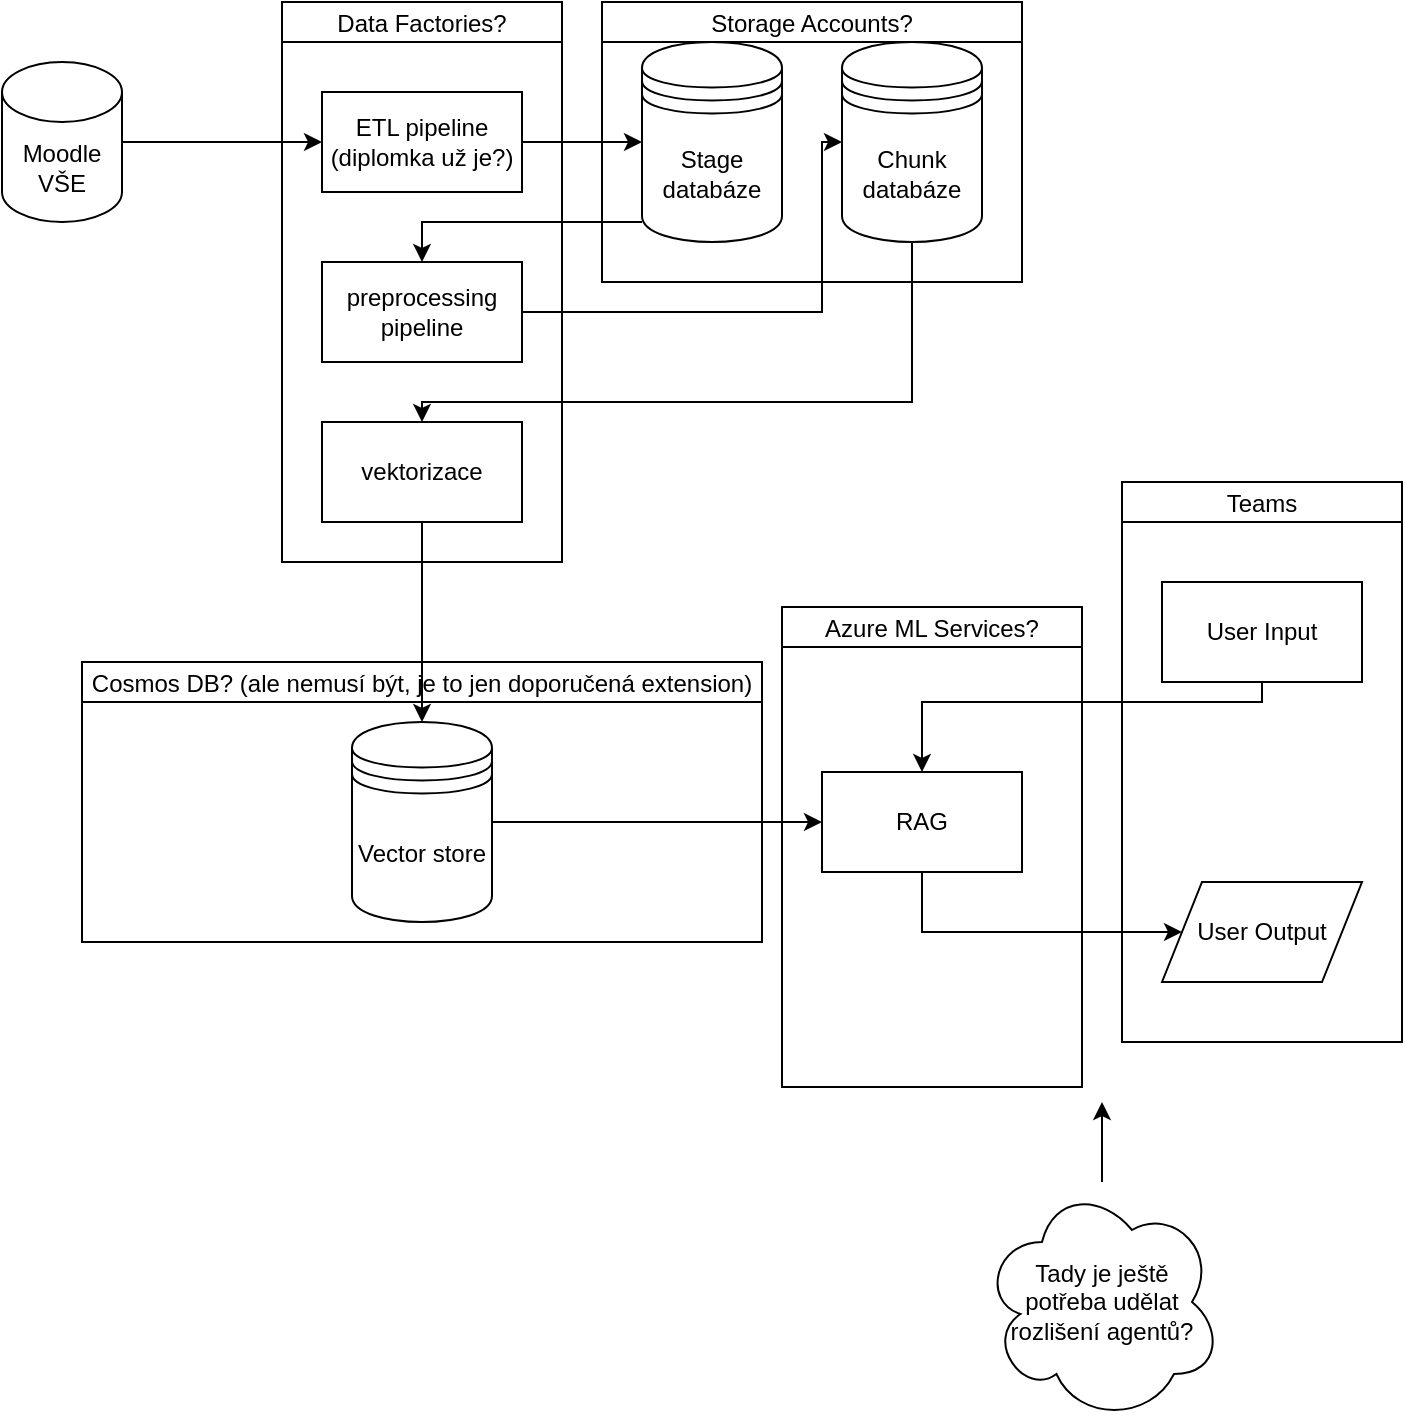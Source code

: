 <mxfile version="24.5.2" type="github">
  <diagram name="Stránka-1" id="sfbK5C_OxcTGRKMmgGOR">
    <mxGraphModel dx="1434" dy="772" grid="1" gridSize="10" guides="1" tooltips="1" connect="1" arrows="1" fold="1" page="1" pageScale="1" pageWidth="827" pageHeight="1169" math="0" shadow="0">
      <root>
        <mxCell id="0" />
        <mxCell id="1" parent="0" />
        <mxCell id="BPo5eXHVbgucttfhQ8fW-34" value="Azure ML Services?" style="swimlane;fontStyle=0;childLayout=stackLayout;horizontal=1;startSize=20;fillColor=#ffffff;horizontalStack=0;resizeParent=1;resizeParentMax=0;resizeLast=0;collapsible=0;marginBottom=0;swimlaneFillColor=#ffffff;" vertex="1" parent="1">
          <mxGeometry x="400" y="602.5" width="150" height="240" as="geometry" />
        </mxCell>
        <mxCell id="BPo5eXHVbgucttfhQ8fW-30" value="Teams" style="swimlane;fontStyle=0;childLayout=stackLayout;horizontal=1;startSize=20;fillColor=#ffffff;horizontalStack=0;resizeParent=1;resizeParentMax=0;resizeLast=0;collapsible=0;marginBottom=0;swimlaneFillColor=#ffffff;" vertex="1" parent="1">
          <mxGeometry x="570" y="540" width="140" height="280" as="geometry" />
        </mxCell>
        <mxCell id="BPo5eXHVbgucttfhQ8fW-23" value="Cosmos DB? (ale nemusí být, je to jen doporučená extension)" style="swimlane;fontStyle=0;childLayout=stackLayout;horizontal=1;startSize=20;fillColor=#ffffff;horizontalStack=0;resizeParent=1;resizeParentMax=0;resizeLast=0;collapsible=0;marginBottom=0;swimlaneFillColor=#ffffff;" vertex="1" parent="1">
          <mxGeometry x="50" y="630" width="340" height="140" as="geometry" />
        </mxCell>
        <mxCell id="BPo5eXHVbgucttfhQ8fW-22" value="Storage Accounts?" style="swimlane;fontStyle=0;childLayout=stackLayout;horizontal=1;startSize=20;fillColor=#ffffff;horizontalStack=0;resizeParent=1;resizeParentMax=0;resizeLast=0;collapsible=0;marginBottom=0;swimlaneFillColor=#ffffff;" vertex="1" parent="1">
          <mxGeometry x="310" y="300" width="210" height="140" as="geometry" />
        </mxCell>
        <mxCell id="BPo5eXHVbgucttfhQ8fW-21" value="Data Factories?" style="swimlane;fontStyle=0;childLayout=stackLayout;horizontal=1;startSize=20;fillColor=#ffffff;horizontalStack=0;resizeParent=1;resizeParentMax=0;resizeLast=0;collapsible=0;marginBottom=0;swimlaneFillColor=#ffffff;" vertex="1" parent="1">
          <mxGeometry x="150" y="300" width="140" height="280" as="geometry" />
        </mxCell>
        <mxCell id="BPo5eXHVbgucttfhQ8fW-4" style="edgeStyle=orthogonalEdgeStyle;rounded=0;orthogonalLoop=1;jettySize=auto;html=1;" edge="1" parent="1" source="BPo5eXHVbgucttfhQ8fW-1" target="BPo5eXHVbgucttfhQ8fW-3">
          <mxGeometry relative="1" as="geometry" />
        </mxCell>
        <mxCell id="BPo5eXHVbgucttfhQ8fW-1" value="Moodle VŠE" style="shape=cylinder3;whiteSpace=wrap;html=1;boundedLbl=1;backgroundOutline=1;size=15;" vertex="1" parent="1">
          <mxGeometry x="10" y="330" width="60" height="80" as="geometry" />
        </mxCell>
        <mxCell id="BPo5eXHVbgucttfhQ8fW-13" style="edgeStyle=orthogonalEdgeStyle;rounded=0;orthogonalLoop=1;jettySize=auto;html=1;" edge="1" parent="1" source="BPo5eXHVbgucttfhQ8fW-2" target="BPo5eXHVbgucttfhQ8fW-7">
          <mxGeometry relative="1" as="geometry">
            <Array as="points">
              <mxPoint x="220" y="410" />
            </Array>
          </mxGeometry>
        </mxCell>
        <mxCell id="BPo5eXHVbgucttfhQ8fW-2" value="Stage databáze" style="shape=datastore;whiteSpace=wrap;html=1;" vertex="1" parent="1">
          <mxGeometry x="330" y="320" width="70" height="100" as="geometry" />
        </mxCell>
        <mxCell id="BPo5eXHVbgucttfhQ8fW-5" style="edgeStyle=orthogonalEdgeStyle;rounded=0;orthogonalLoop=1;jettySize=auto;html=1;" edge="1" parent="1" source="BPo5eXHVbgucttfhQ8fW-3" target="BPo5eXHVbgucttfhQ8fW-2">
          <mxGeometry relative="1" as="geometry" />
        </mxCell>
        <mxCell id="BPo5eXHVbgucttfhQ8fW-3" value="ETL pipeline&lt;br&gt;(diplomka už je?)" style="html=1;dashed=0;whiteSpace=wrap;" vertex="1" parent="1">
          <mxGeometry x="170" y="345" width="100" height="50" as="geometry" />
        </mxCell>
        <mxCell id="BPo5eXHVbgucttfhQ8fW-12" style="edgeStyle=orthogonalEdgeStyle;rounded=0;orthogonalLoop=1;jettySize=auto;html=1;entryX=0;entryY=0.5;entryDx=0;entryDy=0;" edge="1" parent="1" source="BPo5eXHVbgucttfhQ8fW-7" target="BPo5eXHVbgucttfhQ8fW-11">
          <mxGeometry relative="1" as="geometry">
            <Array as="points">
              <mxPoint x="420" y="455" />
              <mxPoint x="420" y="370" />
            </Array>
          </mxGeometry>
        </mxCell>
        <mxCell id="BPo5eXHVbgucttfhQ8fW-7" value="preprocessing pipeline" style="html=1;dashed=0;whiteSpace=wrap;" vertex="1" parent="1">
          <mxGeometry x="170" y="430" width="100" height="50" as="geometry" />
        </mxCell>
        <mxCell id="BPo5eXHVbgucttfhQ8fW-16" style="edgeStyle=orthogonalEdgeStyle;rounded=0;orthogonalLoop=1;jettySize=auto;html=1;" edge="1" parent="1" source="BPo5eXHVbgucttfhQ8fW-11" target="BPo5eXHVbgucttfhQ8fW-14">
          <mxGeometry relative="1" as="geometry">
            <Array as="points">
              <mxPoint x="465" y="500" />
              <mxPoint x="220" y="500" />
            </Array>
          </mxGeometry>
        </mxCell>
        <mxCell id="BPo5eXHVbgucttfhQ8fW-11" value="Chunk databáze" style="shape=datastore;whiteSpace=wrap;html=1;" vertex="1" parent="1">
          <mxGeometry x="430" y="320" width="70" height="100" as="geometry" />
        </mxCell>
        <mxCell id="BPo5eXHVbgucttfhQ8fW-18" style="edgeStyle=orthogonalEdgeStyle;rounded=0;orthogonalLoop=1;jettySize=auto;html=1;" edge="1" parent="1" source="BPo5eXHVbgucttfhQ8fW-14" target="BPo5eXHVbgucttfhQ8fW-15">
          <mxGeometry relative="1" as="geometry" />
        </mxCell>
        <mxCell id="BPo5eXHVbgucttfhQ8fW-14" value="vektorizace" style="html=1;dashed=0;whiteSpace=wrap;" vertex="1" parent="1">
          <mxGeometry x="170" y="510" width="100" height="50" as="geometry" />
        </mxCell>
        <mxCell id="BPo5eXHVbgucttfhQ8fW-25" style="edgeStyle=orthogonalEdgeStyle;rounded=0;orthogonalLoop=1;jettySize=auto;html=1;" edge="1" parent="1" source="BPo5eXHVbgucttfhQ8fW-15" target="BPo5eXHVbgucttfhQ8fW-24">
          <mxGeometry relative="1" as="geometry" />
        </mxCell>
        <mxCell id="BPo5eXHVbgucttfhQ8fW-15" value="Vector store" style="shape=datastore;whiteSpace=wrap;html=1;" vertex="1" parent="1">
          <mxGeometry x="185" y="660" width="70" height="100" as="geometry" />
        </mxCell>
        <mxCell id="BPo5eXHVbgucttfhQ8fW-31" style="edgeStyle=orthogonalEdgeStyle;rounded=0;orthogonalLoop=1;jettySize=auto;html=1;entryX=0;entryY=0.5;entryDx=0;entryDy=0;" edge="1" parent="1" source="BPo5eXHVbgucttfhQ8fW-24" target="BPo5eXHVbgucttfhQ8fW-27">
          <mxGeometry relative="1" as="geometry">
            <Array as="points">
              <mxPoint x="470" y="765" />
            </Array>
          </mxGeometry>
        </mxCell>
        <mxCell id="BPo5eXHVbgucttfhQ8fW-24" value="RAG" style="html=1;dashed=0;whiteSpace=wrap;" vertex="1" parent="1">
          <mxGeometry x="420" y="685" width="100" height="50" as="geometry" />
        </mxCell>
        <mxCell id="BPo5eXHVbgucttfhQ8fW-36" style="edgeStyle=orthogonalEdgeStyle;rounded=0;orthogonalLoop=1;jettySize=auto;html=1;entryX=0.5;entryY=0;entryDx=0;entryDy=0;" edge="1" parent="1" source="BPo5eXHVbgucttfhQ8fW-26" target="BPo5eXHVbgucttfhQ8fW-24">
          <mxGeometry relative="1" as="geometry">
            <Array as="points">
              <mxPoint x="640" y="650" />
              <mxPoint x="470" y="650" />
            </Array>
          </mxGeometry>
        </mxCell>
        <mxCell id="BPo5eXHVbgucttfhQ8fW-26" value="User Input" style="html=1;dashed=0;whiteSpace=wrap;" vertex="1" parent="1">
          <mxGeometry x="590" y="590" width="100" height="50" as="geometry" />
        </mxCell>
        <mxCell id="BPo5eXHVbgucttfhQ8fW-27" value="User Output" style="shape=parallelogram;perimeter=parallelogramPerimeter;whiteSpace=wrap;html=1;dashed=0;" vertex="1" parent="1">
          <mxGeometry x="590" y="740" width="100" height="50" as="geometry" />
        </mxCell>
        <mxCell id="BPo5eXHVbgucttfhQ8fW-33" style="edgeStyle=orthogonalEdgeStyle;rounded=0;orthogonalLoop=1;jettySize=auto;html=1;" edge="1" parent="1" source="BPo5eXHVbgucttfhQ8fW-32">
          <mxGeometry relative="1" as="geometry">
            <mxPoint x="560" y="850" as="targetPoint" />
          </mxGeometry>
        </mxCell>
        <mxCell id="BPo5eXHVbgucttfhQ8fW-32" value="Tady je ještě&lt;div&gt;potřeba udělat&lt;/div&gt;&lt;div&gt;rozlišení agentů?&lt;/div&gt;" style="shape=cloud;whiteSpace=wrap;html=1;" vertex="1" parent="1">
          <mxGeometry x="500" y="890" width="120" height="120" as="geometry" />
        </mxCell>
      </root>
    </mxGraphModel>
  </diagram>
</mxfile>
